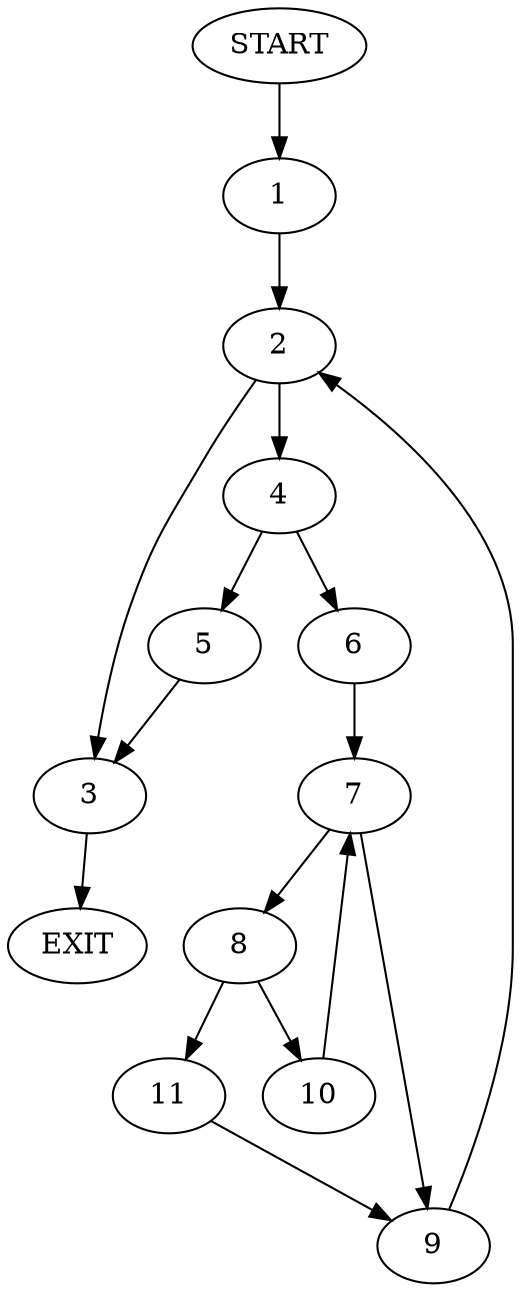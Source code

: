 digraph {
0 [label="START"];
1;
2;
3;
4;
5;
6;
7;
8;
9;
10;
11;
12 [label="EXIT"];
0 -> 1;
1 -> 2;
2 -> 3;
2 -> 4;
3 -> 12;
4 -> 5;
4 -> 6;
5 -> 3;
6 -> 7;
7 -> 8;
7 -> 9;
8 -> 10;
8 -> 11;
9 -> 2;
11 -> 9;
10 -> 7;
}